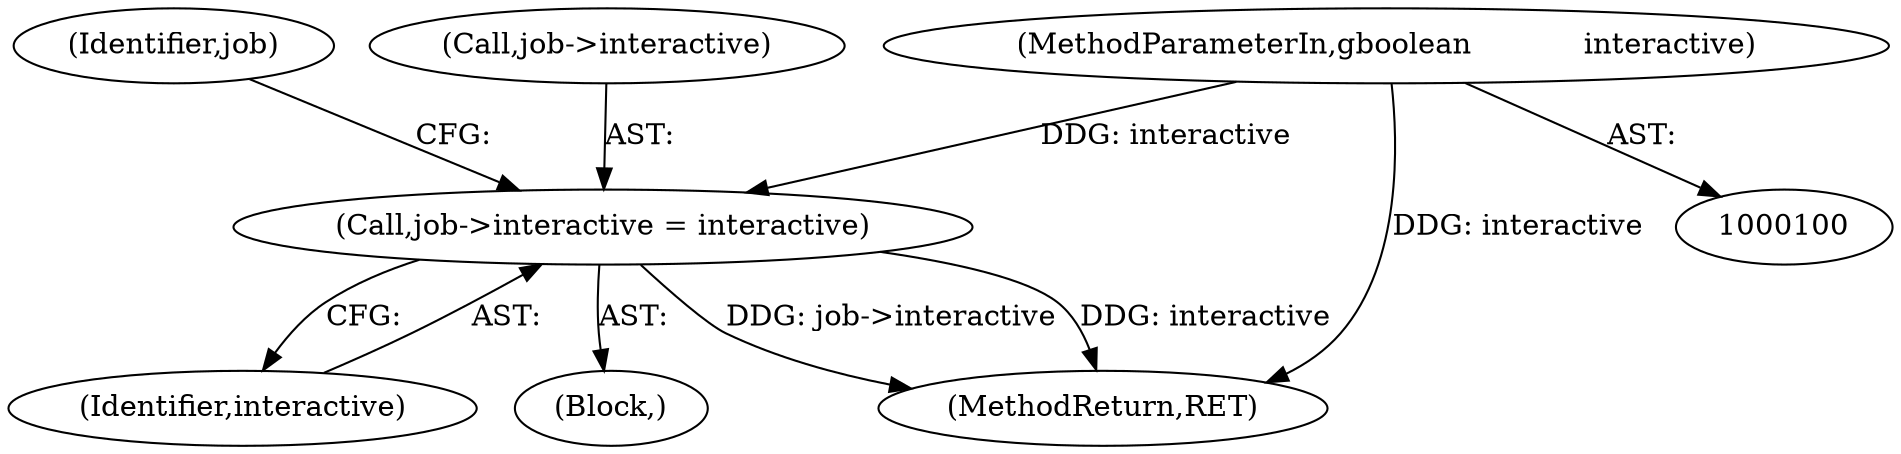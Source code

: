 digraph "0_nautilus_1630f53481f445ada0a455e9979236d31a8d3bb0_4@pointer" {
"1000120" [label="(Call,job->interactive = interactive)"];
"1000103" [label="(MethodParameterIn,gboolean            interactive)"];
"1000120" [label="(Call,job->interactive = interactive)"];
"1000127" [label="(Identifier,job)"];
"1000103" [label="(MethodParameterIn,gboolean            interactive)"];
"1000124" [label="(Identifier,interactive)"];
"1000106" [label="(Block,)"];
"1000121" [label="(Call,job->interactive)"];
"1000151" [label="(MethodReturn,RET)"];
"1000120" -> "1000106"  [label="AST: "];
"1000120" -> "1000124"  [label="CFG: "];
"1000121" -> "1000120"  [label="AST: "];
"1000124" -> "1000120"  [label="AST: "];
"1000127" -> "1000120"  [label="CFG: "];
"1000120" -> "1000151"  [label="DDG: job->interactive"];
"1000120" -> "1000151"  [label="DDG: interactive"];
"1000103" -> "1000120"  [label="DDG: interactive"];
"1000103" -> "1000100"  [label="AST: "];
"1000103" -> "1000151"  [label="DDG: interactive"];
}
